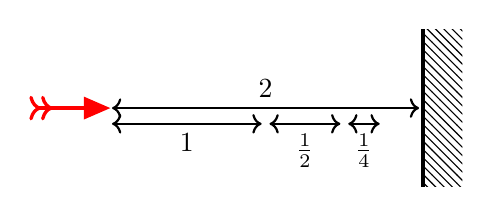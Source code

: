 \begin{tikzpicture}[thick]

\draw[very thick] (4,-1) -- (4,1);
\fill[pattern=north west lines]  (4,-1) -- (4,1) -- (4.5,1) -- (4.5,-1) -- cycle;
%\fill (0,0) circle (2pt);
\draw[<->] (0.05,0) -- (3.95,0) node[above,midway] {$2$};
\draw[<->] (0.05,-0.2) -- (1.95,-0.2) node[below,midway] {$1$};
\draw[<->] (2.05,-0.2) -- (2.95,-0.2) node[below,midway] {$\tfrac12$};
\draw[<->] (3.05,-0.2) -- (3.45,-0.2) node[below,midway] {$\tfrac14$};

\draw[red,>>-,very thick] (-1,0)--(-0.5,0);
%\draw[red,-triangle 45,very thick] (-0.55,0)--(-0.05,0);
\draw[red,-{Triangle[angle=45:2pt 7]},very thick] (-0.55,0)--(0.03,0);



\end{tikzpicture}
